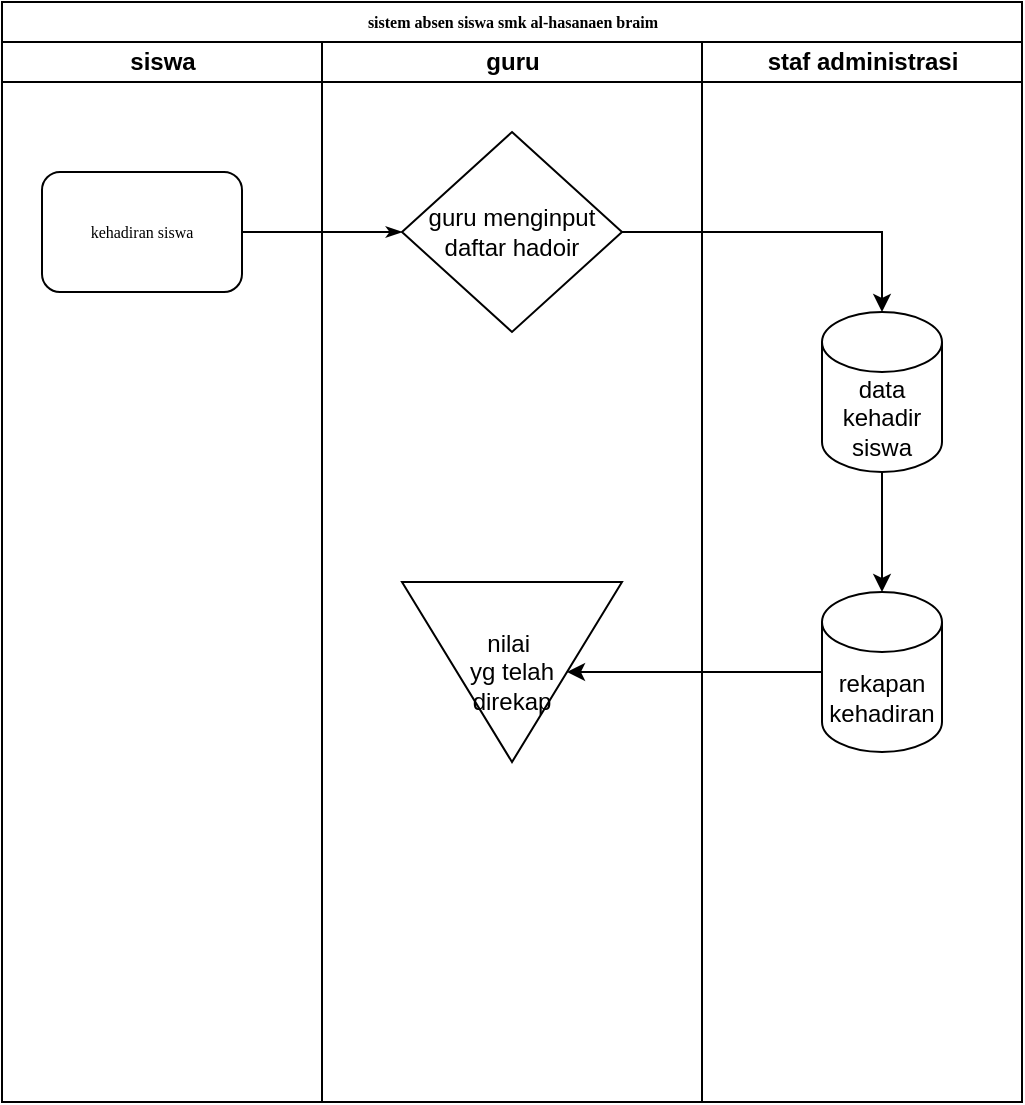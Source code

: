 <mxfile version="24.6.4" type="device">
  <diagram name="Page-1" id="74e2e168-ea6b-b213-b513-2b3c1d86103e">
    <mxGraphModel dx="1434" dy="836" grid="1" gridSize="10" guides="1" tooltips="1" connect="1" arrows="1" fold="1" page="1" pageScale="1" pageWidth="1100" pageHeight="850" background="none" math="0" shadow="0">
      <root>
        <mxCell id="0" />
        <mxCell id="1" parent="0" />
        <mxCell id="77e6c97f196da883-1" value="sistem absen siswa smk al-hasanaen braim" style="swimlane;html=1;childLayout=stackLayout;startSize=20;rounded=0;shadow=0;labelBackgroundColor=none;strokeWidth=1;fontFamily=Verdana;fontSize=8;align=center;" parent="1" vertex="1">
          <mxGeometry x="280" y="50" width="510" height="550" as="geometry" />
        </mxCell>
        <mxCell id="77e6c97f196da883-2" value="siswa" style="swimlane;html=1;startSize=20;" parent="77e6c97f196da883-1" vertex="1">
          <mxGeometry y="20" width="160" height="530" as="geometry" />
        </mxCell>
        <mxCell id="77e6c97f196da883-8" value="kehadiran siswa" style="rounded=1;whiteSpace=wrap;html=1;shadow=0;labelBackgroundColor=none;strokeWidth=1;fontFamily=Verdana;fontSize=8;align=center;" parent="77e6c97f196da883-2" vertex="1">
          <mxGeometry x="20" y="65" width="100" height="60" as="geometry" />
        </mxCell>
        <mxCell id="77e6c97f196da883-26" style="edgeStyle=orthogonalEdgeStyle;rounded=1;html=1;labelBackgroundColor=none;startArrow=none;startFill=0;startSize=5;endArrow=classicThin;endFill=1;endSize=5;jettySize=auto;orthogonalLoop=1;strokeWidth=1;fontFamily=Verdana;fontSize=8;entryX=0;entryY=0.5;entryDx=0;entryDy=0;" parent="77e6c97f196da883-1" source="77e6c97f196da883-8" target="5z5gDt_HnLbdu31rzV3i-1" edge="1">
          <mxGeometry relative="1" as="geometry">
            <mxPoint x="190" y="115" as="targetPoint" />
          </mxGeometry>
        </mxCell>
        <mxCell id="5z5gDt_HnLbdu31rzV3i-4" style="edgeStyle=orthogonalEdgeStyle;rounded=0;orthogonalLoop=1;jettySize=auto;html=1;entryX=0.5;entryY=0;entryDx=0;entryDy=0;entryPerimeter=0;" edge="1" parent="77e6c97f196da883-1" source="5z5gDt_HnLbdu31rzV3i-1" target="5z5gDt_HnLbdu31rzV3i-3">
          <mxGeometry relative="1" as="geometry" />
        </mxCell>
        <mxCell id="77e6c97f196da883-3" value="guru" style="swimlane;html=1;startSize=20;" parent="77e6c97f196da883-1" vertex="1">
          <mxGeometry x="160" y="20" width="190" height="530" as="geometry" />
        </mxCell>
        <mxCell id="5z5gDt_HnLbdu31rzV3i-1" value="guru menginput daftar hadoir" style="rhombus;whiteSpace=wrap;html=1;" vertex="1" parent="77e6c97f196da883-3">
          <mxGeometry x="40" y="45" width="110" height="100" as="geometry" />
        </mxCell>
        <mxCell id="5z5gDt_HnLbdu31rzV3i-12" value="nilai&amp;nbsp;&lt;div&gt;yg telah&lt;/div&gt;&lt;div&gt;direkap&lt;/div&gt;" style="triangle;whiteSpace=wrap;html=1;direction=south;" vertex="1" parent="77e6c97f196da883-3">
          <mxGeometry x="40" y="270" width="110" height="90" as="geometry" />
        </mxCell>
        <mxCell id="77e6c97f196da883-4" value="staf administrasi" style="swimlane;html=1;startSize=20;" parent="77e6c97f196da883-1" vertex="1">
          <mxGeometry x="350" y="20" width="160" height="530" as="geometry" />
        </mxCell>
        <mxCell id="5z5gDt_HnLbdu31rzV3i-6" style="edgeStyle=orthogonalEdgeStyle;rounded=0;orthogonalLoop=1;jettySize=auto;html=1;entryX=0.5;entryY=0;entryDx=0;entryDy=0;entryPerimeter=0;" edge="1" parent="77e6c97f196da883-4" source="5z5gDt_HnLbdu31rzV3i-3" target="5z5gDt_HnLbdu31rzV3i-9">
          <mxGeometry relative="1" as="geometry">
            <mxPoint x="120" y="325" as="targetPoint" />
          </mxGeometry>
        </mxCell>
        <mxCell id="5z5gDt_HnLbdu31rzV3i-3" value="data kehadir siswa" style="shape=cylinder3;whiteSpace=wrap;html=1;boundedLbl=1;backgroundOutline=1;size=15;" vertex="1" parent="77e6c97f196da883-4">
          <mxGeometry x="60" y="135" width="60" height="80" as="geometry" />
        </mxCell>
        <mxCell id="5z5gDt_HnLbdu31rzV3i-9" value="rekapan kehadiran" style="shape=cylinder3;whiteSpace=wrap;html=1;boundedLbl=1;backgroundOutline=1;size=15;" vertex="1" parent="77e6c97f196da883-4">
          <mxGeometry x="60" y="275" width="60" height="80" as="geometry" />
        </mxCell>
        <mxCell id="5z5gDt_HnLbdu31rzV3i-10" style="edgeStyle=orthogonalEdgeStyle;rounded=0;orthogonalLoop=1;jettySize=auto;html=1;entryX=0.5;entryY=0;entryDx=0;entryDy=0;" edge="1" parent="77e6c97f196da883-1" source="5z5gDt_HnLbdu31rzV3i-9" target="5z5gDt_HnLbdu31rzV3i-12">
          <mxGeometry relative="1" as="geometry">
            <mxPoint x="320" y="335" as="targetPoint" />
          </mxGeometry>
        </mxCell>
      </root>
    </mxGraphModel>
  </diagram>
</mxfile>
